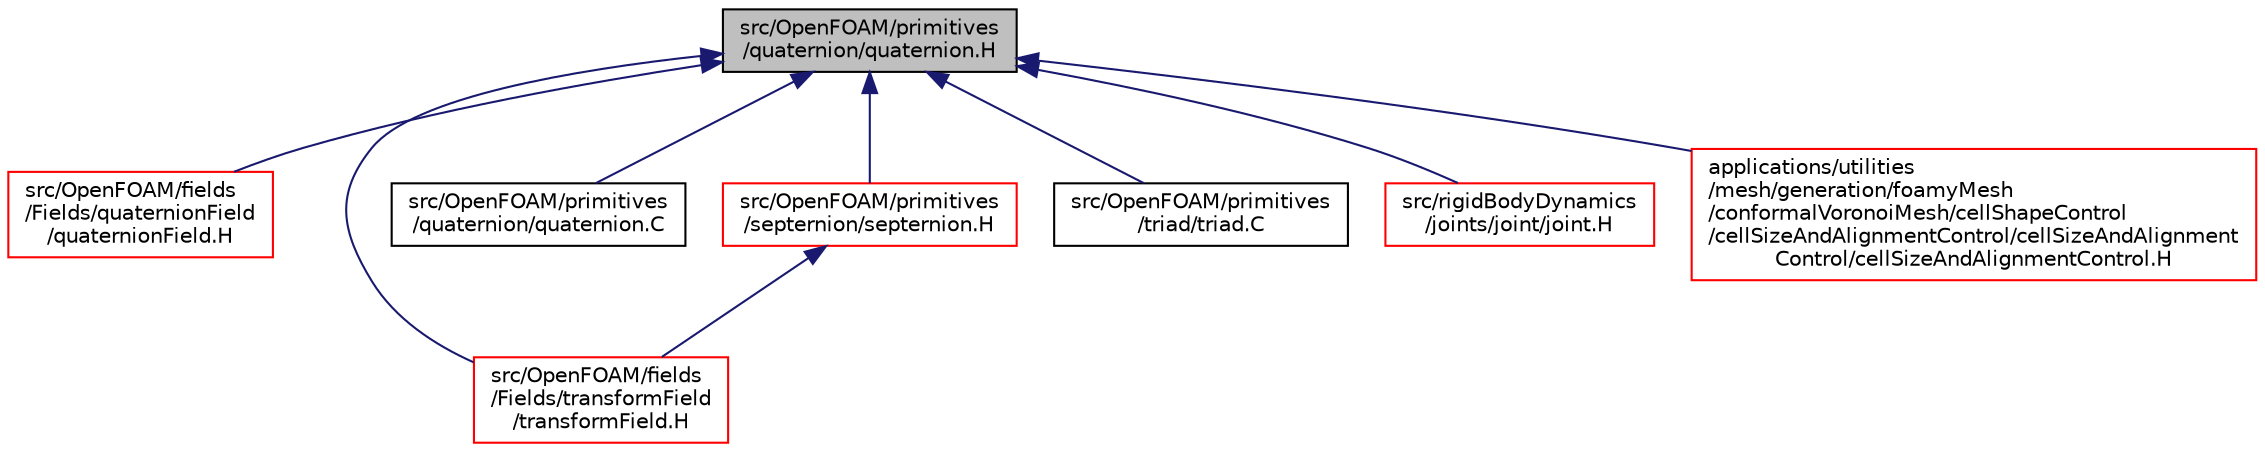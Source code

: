 digraph "src/OpenFOAM/primitives/quaternion/quaternion.H"
{
  bgcolor="transparent";
  edge [fontname="Helvetica",fontsize="10",labelfontname="Helvetica",labelfontsize="10"];
  node [fontname="Helvetica",fontsize="10",shape=record];
  Node70 [label="src/OpenFOAM/primitives\l/quaternion/quaternion.H",height=0.2,width=0.4,color="black", fillcolor="grey75", style="filled", fontcolor="black"];
  Node70 -> Node71 [dir="back",color="midnightblue",fontsize="10",style="solid",fontname="Helvetica"];
  Node71 [label="src/OpenFOAM/fields\l/Fields/quaternionField\l/quaternionField.H",height=0.2,width=0.4,color="red",URL="$a10358.html"];
  Node70 -> Node75 [dir="back",color="midnightblue",fontsize="10",style="solid",fontname="Helvetica"];
  Node75 [label="src/OpenFOAM/fields\l/Fields/transformField\l/transformField.H",height=0.2,width=0.4,color="red",URL="$a10448.html",tooltip="Spatial transformation functions for primitive fields. "];
  Node70 -> Node108 [dir="back",color="midnightblue",fontsize="10",style="solid",fontname="Helvetica"];
  Node108 [label="src/OpenFOAM/primitives\l/quaternion/quaternion.C",height=0.2,width=0.4,color="black",URL="$a13235.html"];
  Node70 -> Node109 [dir="back",color="midnightblue",fontsize="10",style="solid",fontname="Helvetica"];
  Node109 [label="src/OpenFOAM/primitives\l/septernion/septernion.H",height=0.2,width=0.4,color="red",URL="$a13346.html"];
  Node109 -> Node75 [dir="back",color="midnightblue",fontsize="10",style="solid",fontname="Helvetica"];
  Node70 -> Node135 [dir="back",color="midnightblue",fontsize="10",style="solid",fontname="Helvetica"];
  Node135 [label="src/OpenFOAM/primitives\l/triad/triad.C",height=0.2,width=0.4,color="black",URL="$a13640.html"];
  Node70 -> Node136 [dir="back",color="midnightblue",fontsize="10",style="solid",fontname="Helvetica"];
  Node136 [label="src/rigidBodyDynamics\l/joints/joint/joint.H",height=0.2,width=0.4,color="red",URL="$a14633.html"];
  Node70 -> Node204 [dir="back",color="midnightblue",fontsize="10",style="solid",fontname="Helvetica"];
  Node204 [label="applications/utilities\l/mesh/generation/foamyMesh\l/conformalVoronoiMesh/cellShapeControl\l/cellSizeAndAlignmentControl/cellSizeAndAlignment\lControl/cellSizeAndAlignmentControl.H",height=0.2,width=0.4,color="red",URL="$a18512.html"];
}
